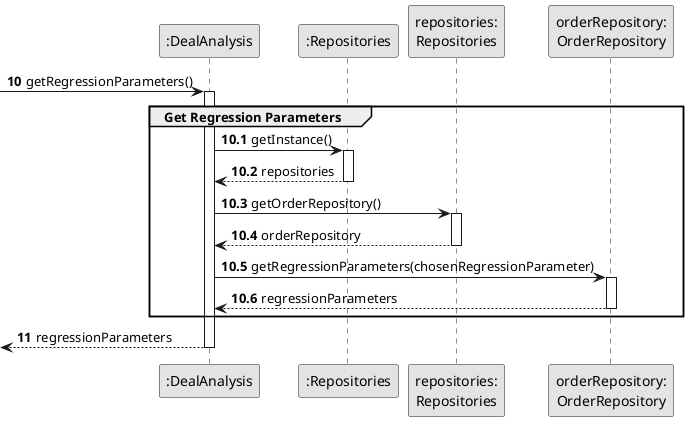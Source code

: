 @startuml
skinparam monochrome true
skinparam packageStyle rectangle
skinparam shadowing false

participant ":DealAnalysis" as D_A
participant ":Repositories" as RepositorySingleton
participant "repositories:\nRepositories" as PLAT
participant "orderRepository:\nOrderRepository" as OrderRepository


autonumber 10
-> D_A : getRegressionParameters()

autonumber 10.1

activate D_A
    group Get Regression Parameters

          D_A -> RepositorySingleton : getInstance()
          activate RepositorySingleton

              RepositorySingleton --> D_A: repositories
          deactivate RepositorySingleton

          D_A -> PLAT : getOrderRepository()
          activate PLAT

              PLAT --> D_A : orderRepository
          deactivate PLAT

          D_A -> OrderRepository : getRegressionParameters(chosenRegressionParameter)
          activate OrderRepository

              OrderRepository --> D_A : regressionParameters
          deactivate OrderRepository

    end group
    autonumber 11
<-- D_A : regressionParameters
deactivate D_A


@enduml